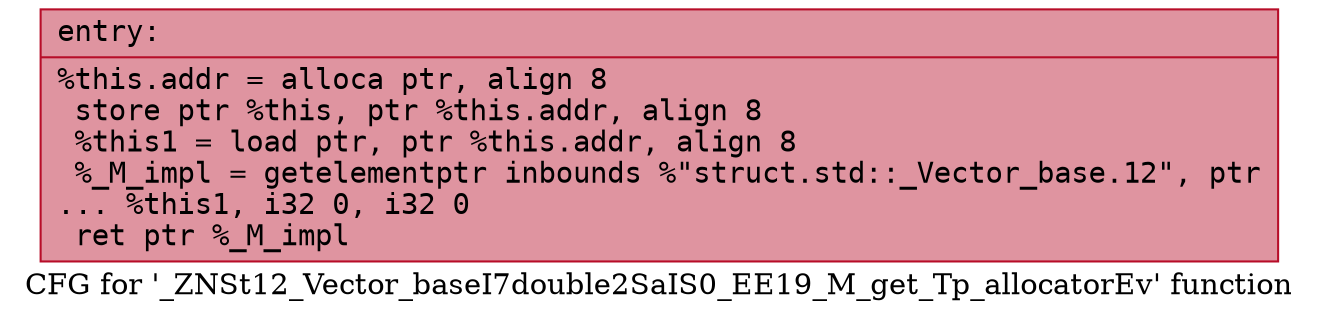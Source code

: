 digraph "CFG for '_ZNSt12_Vector_baseI7double2SaIS0_EE19_M_get_Tp_allocatorEv' function" {
	label="CFG for '_ZNSt12_Vector_baseI7double2SaIS0_EE19_M_get_Tp_allocatorEv' function";

	Node0x56307d6c73f0 [shape=record,color="#b70d28ff", style=filled, fillcolor="#b70d2870" fontname="Courier",label="{entry:\l|  %this.addr = alloca ptr, align 8\l  store ptr %this, ptr %this.addr, align 8\l  %this1 = load ptr, ptr %this.addr, align 8\l  %_M_impl = getelementptr inbounds %\"struct.std::_Vector_base.12\", ptr\l... %this1, i32 0, i32 0\l  ret ptr %_M_impl\l}"];
}
